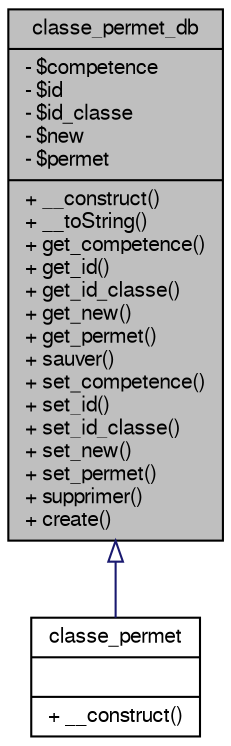 digraph G
{
  bgcolor="transparent";
  edge [fontname="FreeSans",fontsize="10",labelfontname="FreeSans",labelfontsize="10"];
  node [fontname="FreeSans",fontsize="10",shape=record];
  Node1 [label="{classe_permet_db\n|- $competence\l- $id\l- $id_classe\l- $new\l- $permet\l|+ __construct()\l+ __toString()\l+ get_competence()\l+ get_id()\l+ get_id_classe()\l+ get_new()\l+ get_permet()\l+ sauver()\l+ set_competence()\l+ set_id()\l+ set_id_classe()\l+ set_new()\l+ set_permet()\l+ supprimer()\l+ create()\l}",height=0.2,width=0.4,color="black", fillcolor="grey75", style="filled" fontcolor="black"];
  Node1 -> Node2 [dir=back,color="midnightblue",fontsize="10",style="solid",arrowtail="empty",fontname="FreeSans"];
  Node2 [label="{classe_permet\n||+ __construct()\l}",height=0.2,width=0.4,color="black",URL="$classclasse__permet.html"];
}
